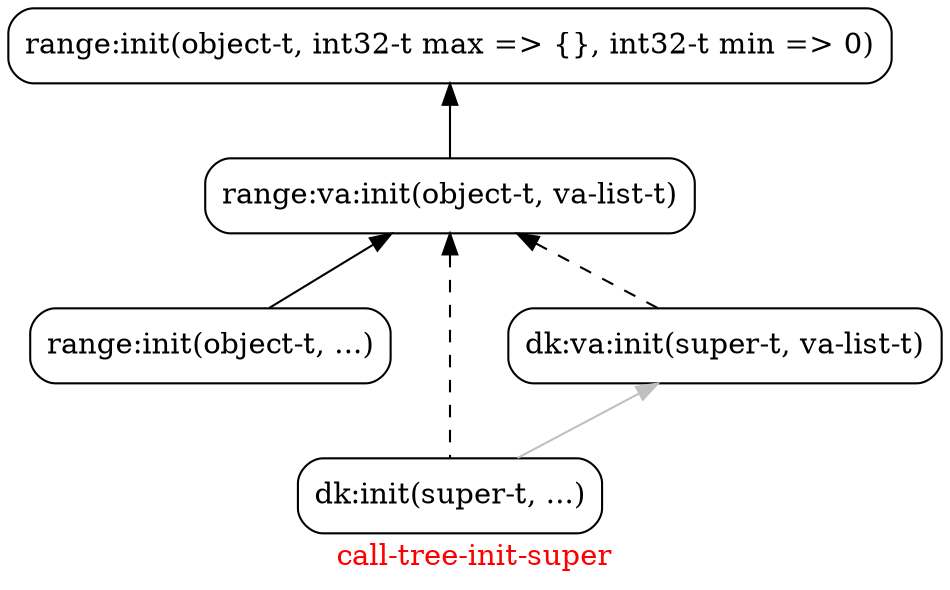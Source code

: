 // Copyright (C) 2007, 2008, 2009 Robert Nielsen <robert@dakota.org>
//
// Licensed under the Apache License, Version 2.0 (the "License");
// you may not use this file except in compliance with the License.
// You may obtain a copy of the License at
//
//      http://www.apache.org/licenses/LICENSE-2.0
//
// Unless required by applicable law or agreed to in writing, software
// distributed under the License is distributed on an "AS IS" BASIS,
// WITHOUT WARRANTIES OR CONDITIONS OF ANY KIND, either express or implied.
// See the License for the specific language governing permissions and
// limitations under the License.

digraph "call-tree-init-super"
{
  graph [ label = "\G", fontcolor = red ];
  graph [ rankdir = TB, center = true ];
  node [ shape = box, style = rounded ];
  edge [ dir = back ];

  "range:va:init(object-t, va-list-t)"
    -> "range:init(object-t, ...)";

  "range:init(object-t, int32-t max => {}, int32-t min => 0)"
    -> "range:va:init(object-t, va-list-t)";

  "range:va:init(object-t, va-list-t)"
    -> "dk:va:init(super-t, va-list-t)" [ style = dashed ];

  "range:va:init(object-t, va-list-t)"
    -> "dk:init(super-t, ...)" [ style = dashed ];

  "dk:va:init(super-t, va-list-t)"
    -> "dk:init(super-t, ...)" [ color = grey ];

  node [style = invis];
  edge [style = invis];
  "dk:va:init(super-t, va-list-t)"
    -> "make(object-t, ...)";
}
